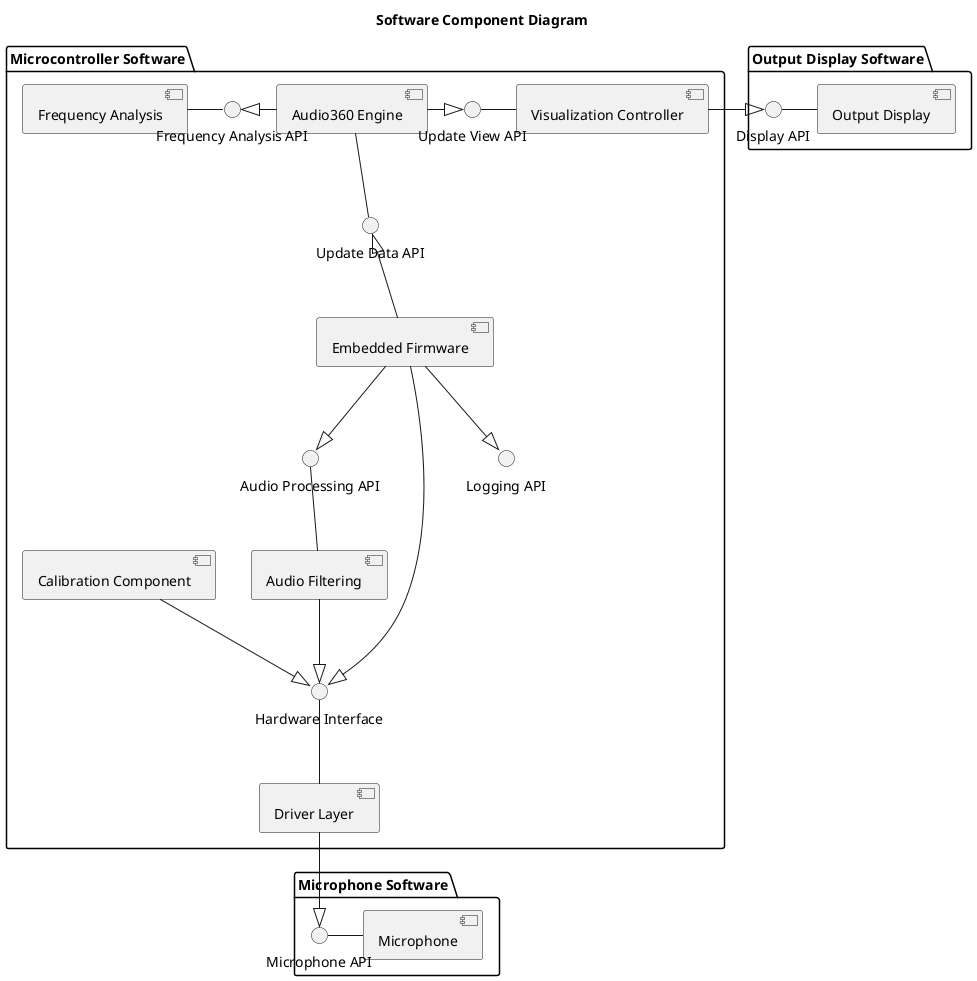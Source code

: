 @startuml software_component_diagram
title Software Component Diagram

package "Microphone Software" {
    component "Microphone" as Microphone

    interface "Microphone API" as MicrophoneAPI

    Microphone -left- MicrophoneAPI
}

package "Output Display Software" {
    component "Output Display" as OutputDisplay

    interface "Display API" as DisplayAPI

    OutputDisplay -left- DisplayAPI
}

package "Microcontroller Software" {
    component "Embedded Firmware" as Firmware
    component "Driver Layer" as Drivers
    component "Audio Filtering" as AudioFiltering
    component "Calibration Component" as Calibration
    component "Audio360 Engine" as Engine
    component "Frequency Analysis" as FreqAnalysis
    component "Visualization Controller" as VizController

    interface "Hardware Interface" as HardwareInterface
    interface "Audio Processing API" as AudioProcessAPI
    interface "Update Data API" as UpdateData
    interface "Frequency Analysis API" as RunAnalysis
    interface "Update View API" as UpdateView
    interface "Logging API" as Logging

    Drivers -up- HardwareInterface
    Firmware --|> HardwareInterface
    AudioFiltering --|> HardwareInterface
    Calibration --|> HardwareInterface

    AudioFiltering -up- AudioProcessAPI
    Firmware -down-|> AudioProcessAPI

    Engine -down- UpdateData
    Firmware -up-|> UpdateData

    VizController -left- UpdateView
    Engine -right-|> UpdateView

    FreqAnalysis -right- RunAnalysis
    Engine -left-|> RunAnalysis

    Firmware --|> Logging

    VizController -right-|> DisplayAPI

    Drivers -down-|> MicrophoneAPI
}

@enduml